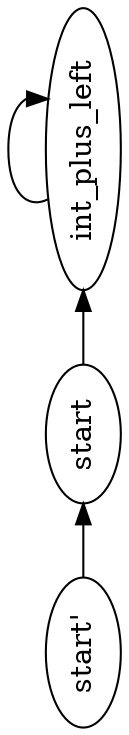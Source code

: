 digraph G {
orientation = landscape;
rankdir = LR;
ratio = compress;
nt0 [ label="start'" ] ;
nt1 [ label="start" ] ;
nt2 [ label="int_plus_left" ] ;
nt0 -> nt1 [ label="" ] ;
nt1 -> nt2 [ label="" ] ;
nt2 -> nt2 [ label="" ] ;

}
